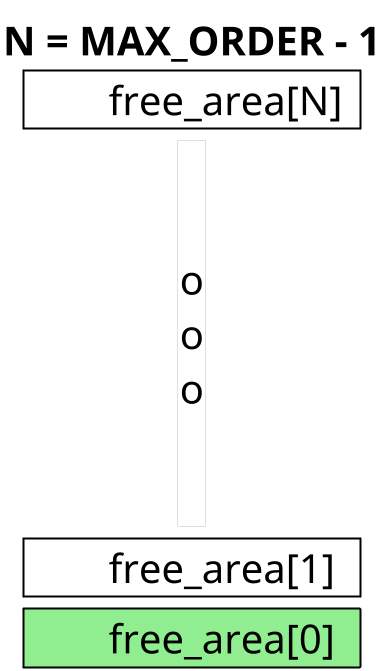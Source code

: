 @startuml
!$font_size = 200
!$border_thick = 10

scale 1/5
skinparam ComponentStyle rectangle
skinparam Component {
    FontSize $font_size
    BorderThickness $border_thick
    BorderColor black
    BackgroundColor transparent
}
skinparam Rectangle {
    FontSize $font_size
    BorderColor black
    BorderThickness 0
    BackgroundColor transparent
}

skinparam Card {
    FontSize $font_size
    BorderThickness 0
    BorderColor transparent
}


card "N = MAX_ORDER - 1" as c1 {
    component "\tfree_area[0]\t" as free_area0 #LightGreen
    component "\tfree_area[1]\t" as free_area1
    Rectangle "\n\no\no\no\n\n" as free_area_omit
    component "\tfree_area[N]\t" as free_areaN

    free_area0-up[hidden].>free_area1
    free_area1-up[hidden].>free_area_omit
    free_area_omit-up[hidden].>free_areaN
}
@enduml